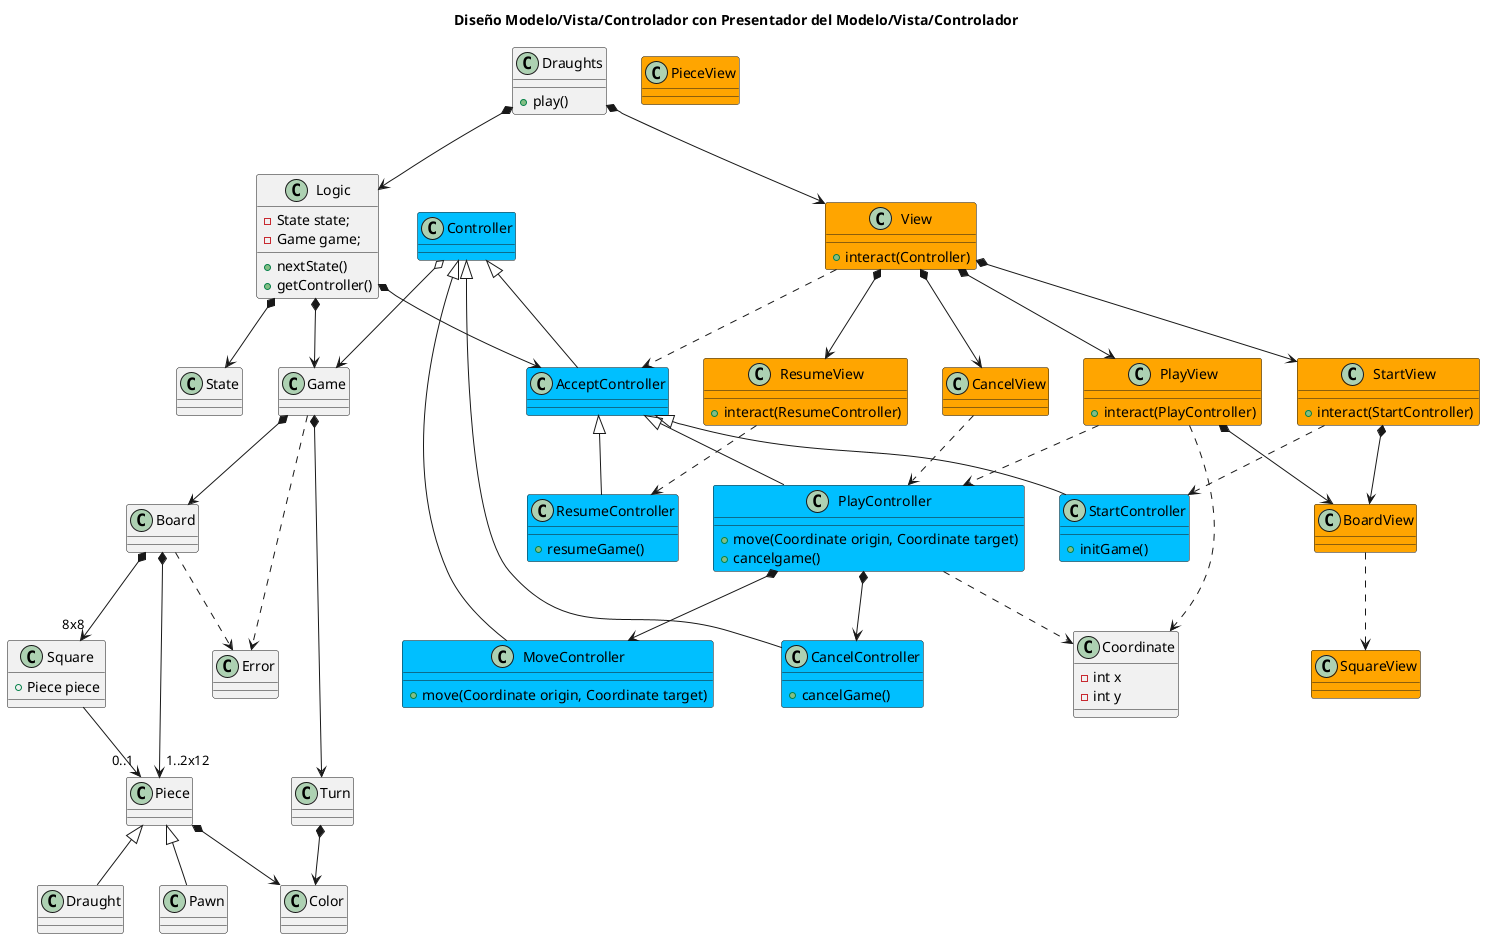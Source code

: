 @startuml

title Diseño Modelo/Vista/Controlador con Presentador del Modelo/Vista/Controlador

class Draughts {
+ play()
}
Draughts *-down-> Logic
Draughts *-down-> View

class View #orange {
+ interact(Controller)
}

class StartView #orange {
+ interact(StartController)
}

class PlayView  #orange {
+ interact(PlayController)
}

class CancelView  #orange {
}

class ResumeView  #orange {
+ interact(ResumeController)
}

class BoardView #orange{
}

class SquareView #orange{
}

class PieceView #orange{
}

StartView ..> StartController
PlayView ..> PlayController
CancelView ..> PlayController
ResumeView ..> ResumeController

View *-down-> StartView
View *-down-> PlayView
View *-down-> CancelView
View *-down-> ResumeView
StartView *-down-> BoardView
PlayView *-down-> BoardView
BoardView ..> SquareView

View ..> AcceptController

class Logic{
    - State state;
    - Game game;
    + nextState()
    + getController()
}
Logic *--> State
Logic *--> Game
Logic *-down-> AcceptController

class Controller #DeepSkyBlue{
}

class AcceptController #DeepSkyBlue{
}

Controller <|-down- AcceptController
AcceptController <|-down- StartController
AcceptController <|-down- PlayController
Controller <|-down- MoveController
Controller <|-down- CancelController
AcceptController <|-down- ResumeController
Controller o--> Game

class StartController #DeepSkyBlue{
    +initGame()
}

class MoveController #DeepSkyBlue{
    + move(Coordinate origin, Coordinate target)
}

class CancelController #DeepSkyBlue{
    + cancelGame()
}

class ResumeController #DeepSkyBlue{
    +resumeGame()
}

class PlayController #DeepSkyBlue{
    + move(Coordinate origin, Coordinate target)
    + cancelgame()
}
PlayController ..> Coordinate

PlayView ..> Coordinate

class Coordinate{
    -int x
    -int y
}

PlayController *-down-> CancelController
PlayController *-down-> MoveController


class Game{
}
Game *-down-> Board
Game *-down-> Turn
Game ..> Error

class Board{
}
Board *-down-> "8x8" Square
Board *-down-> "1..2x12" Piece
Board ..> Error

class Square{
    +Piece piece
}
Square  --> "0..1" Piece

class Piece{
}
Piece <|-down- Pawn
Piece <|-down- Draught

Piece *--> Color 

class Color{
}

class Turn{
}
Turn *--> Color

class State{
}

class Error{
}

@enduml